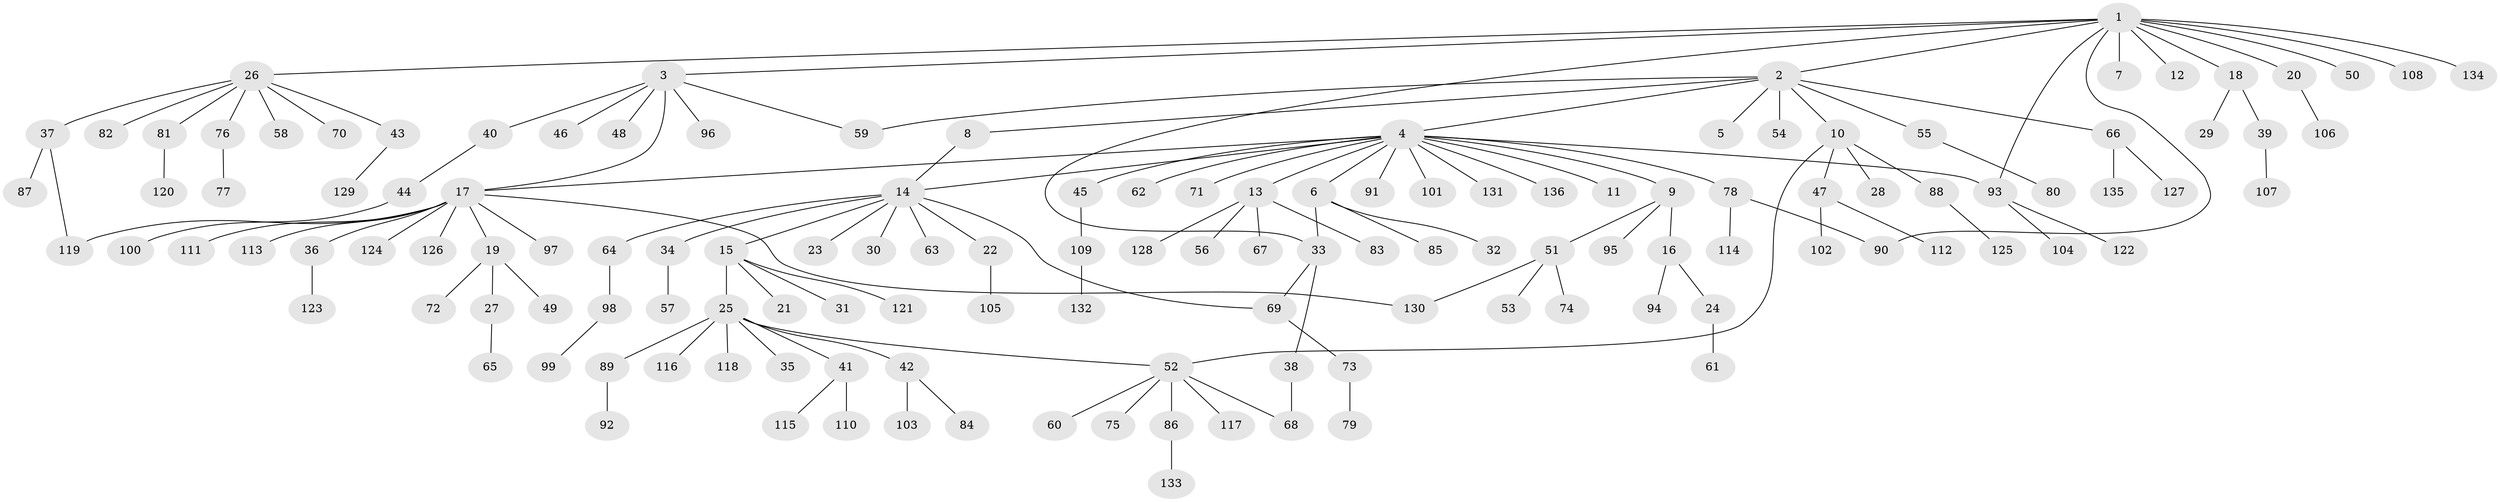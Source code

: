 // coarse degree distribution, {1: 0.9444444444444444, 9: 0.018518518518518517, 43: 0.018518518518518517, 3: 0.018518518518518517}
// Generated by graph-tools (version 1.1) at 2025/50/03/04/25 21:50:48]
// undirected, 136 vertices, 146 edges
graph export_dot {
graph [start="1"]
  node [color=gray90,style=filled];
  1;
  2;
  3;
  4;
  5;
  6;
  7;
  8;
  9;
  10;
  11;
  12;
  13;
  14;
  15;
  16;
  17;
  18;
  19;
  20;
  21;
  22;
  23;
  24;
  25;
  26;
  27;
  28;
  29;
  30;
  31;
  32;
  33;
  34;
  35;
  36;
  37;
  38;
  39;
  40;
  41;
  42;
  43;
  44;
  45;
  46;
  47;
  48;
  49;
  50;
  51;
  52;
  53;
  54;
  55;
  56;
  57;
  58;
  59;
  60;
  61;
  62;
  63;
  64;
  65;
  66;
  67;
  68;
  69;
  70;
  71;
  72;
  73;
  74;
  75;
  76;
  77;
  78;
  79;
  80;
  81;
  82;
  83;
  84;
  85;
  86;
  87;
  88;
  89;
  90;
  91;
  92;
  93;
  94;
  95;
  96;
  97;
  98;
  99;
  100;
  101;
  102;
  103;
  104;
  105;
  106;
  107;
  108;
  109;
  110;
  111;
  112;
  113;
  114;
  115;
  116;
  117;
  118;
  119;
  120;
  121;
  122;
  123;
  124;
  125;
  126;
  127;
  128;
  129;
  130;
  131;
  132;
  133;
  134;
  135;
  136;
  1 -- 2;
  1 -- 3;
  1 -- 7;
  1 -- 12;
  1 -- 18;
  1 -- 20;
  1 -- 26;
  1 -- 33;
  1 -- 50;
  1 -- 90;
  1 -- 93;
  1 -- 108;
  1 -- 134;
  2 -- 4;
  2 -- 5;
  2 -- 8;
  2 -- 10;
  2 -- 54;
  2 -- 55;
  2 -- 59;
  2 -- 66;
  3 -- 17;
  3 -- 40;
  3 -- 46;
  3 -- 48;
  3 -- 59;
  3 -- 96;
  4 -- 6;
  4 -- 9;
  4 -- 11;
  4 -- 13;
  4 -- 14;
  4 -- 17;
  4 -- 45;
  4 -- 62;
  4 -- 71;
  4 -- 78;
  4 -- 91;
  4 -- 93;
  4 -- 101;
  4 -- 131;
  4 -- 136;
  6 -- 32;
  6 -- 33;
  6 -- 85;
  8 -- 14;
  9 -- 16;
  9 -- 51;
  9 -- 95;
  10 -- 28;
  10 -- 47;
  10 -- 52;
  10 -- 88;
  13 -- 56;
  13 -- 67;
  13 -- 83;
  13 -- 128;
  14 -- 15;
  14 -- 22;
  14 -- 23;
  14 -- 30;
  14 -- 34;
  14 -- 63;
  14 -- 64;
  14 -- 69;
  15 -- 21;
  15 -- 25;
  15 -- 31;
  15 -- 121;
  16 -- 24;
  16 -- 94;
  17 -- 19;
  17 -- 36;
  17 -- 97;
  17 -- 111;
  17 -- 113;
  17 -- 119;
  17 -- 124;
  17 -- 126;
  17 -- 130;
  18 -- 29;
  18 -- 39;
  19 -- 27;
  19 -- 49;
  19 -- 72;
  20 -- 106;
  22 -- 105;
  24 -- 61;
  25 -- 35;
  25 -- 41;
  25 -- 42;
  25 -- 52;
  25 -- 89;
  25 -- 116;
  25 -- 118;
  26 -- 37;
  26 -- 43;
  26 -- 58;
  26 -- 70;
  26 -- 76;
  26 -- 81;
  26 -- 82;
  27 -- 65;
  33 -- 38;
  33 -- 69;
  34 -- 57;
  36 -- 123;
  37 -- 87;
  37 -- 119;
  38 -- 68;
  39 -- 107;
  40 -- 44;
  41 -- 110;
  41 -- 115;
  42 -- 84;
  42 -- 103;
  43 -- 129;
  44 -- 100;
  45 -- 109;
  47 -- 102;
  47 -- 112;
  51 -- 53;
  51 -- 74;
  51 -- 130;
  52 -- 60;
  52 -- 68;
  52 -- 75;
  52 -- 86;
  52 -- 117;
  55 -- 80;
  64 -- 98;
  66 -- 127;
  66 -- 135;
  69 -- 73;
  73 -- 79;
  76 -- 77;
  78 -- 90;
  78 -- 114;
  81 -- 120;
  86 -- 133;
  88 -- 125;
  89 -- 92;
  93 -- 104;
  93 -- 122;
  98 -- 99;
  109 -- 132;
}
